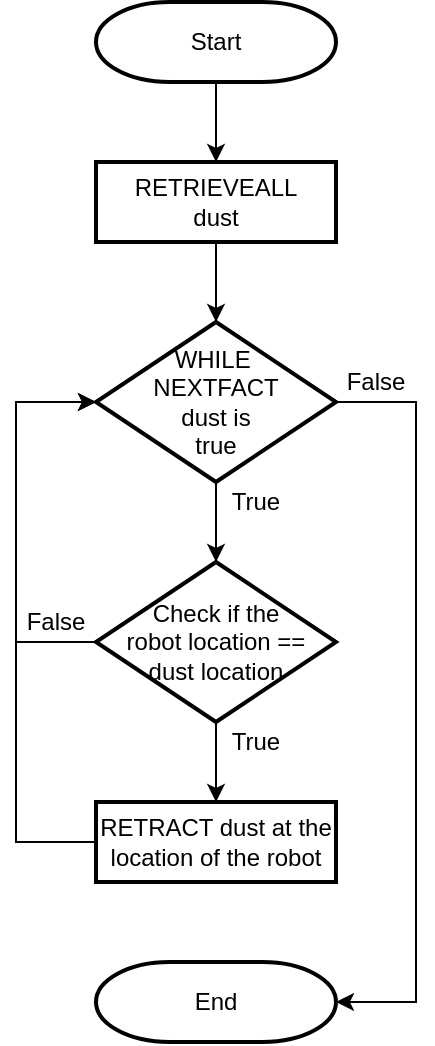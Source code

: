 <mxfile version="13.10.0" type="device"><diagram id="C5RBs43oDa-KdzZeNtuy" name="Page-1"><mxGraphModel dx="1351" dy="630" grid="1" gridSize="10" guides="1" tooltips="1" connect="1" arrows="1" fold="1" page="1" pageScale="1" pageWidth="827" pageHeight="1169" math="0" shadow="0"><root><mxCell id="WIyWlLk6GJQsqaUBKTNV-0"/><mxCell id="WIyWlLk6GJQsqaUBKTNV-1" parent="WIyWlLk6GJQsqaUBKTNV-0"/><mxCell id="bm0oQa0t99xkKR3A_e_2-3" value="" style="edgeStyle=orthogonalEdgeStyle;rounded=0;orthogonalLoop=1;jettySize=auto;html=1;" edge="1" parent="WIyWlLk6GJQsqaUBKTNV-1" source="bm0oQa0t99xkKR3A_e_2-1" target="bm0oQa0t99xkKR3A_e_2-2"><mxGeometry relative="1" as="geometry"/></mxCell><mxCell id="bm0oQa0t99xkKR3A_e_2-1" value="Start" style="strokeWidth=2;html=1;shape=mxgraph.flowchart.terminator;whiteSpace=wrap;" vertex="1" parent="WIyWlLk6GJQsqaUBKTNV-1"><mxGeometry x="360" y="40" width="120" height="40" as="geometry"/></mxCell><mxCell id="bm0oQa0t99xkKR3A_e_2-7" value="" style="edgeStyle=orthogonalEdgeStyle;rounded=0;orthogonalLoop=1;jettySize=auto;html=1;" edge="1" parent="WIyWlLk6GJQsqaUBKTNV-1" source="bm0oQa0t99xkKR3A_e_2-2" target="bm0oQa0t99xkKR3A_e_2-6"><mxGeometry relative="1" as="geometry"/></mxCell><mxCell id="bm0oQa0t99xkKR3A_e_2-2" value="RETRIEVEALL&lt;br&gt;dust" style="whiteSpace=wrap;html=1;strokeWidth=2;" vertex="1" parent="WIyWlLk6GJQsqaUBKTNV-1"><mxGeometry x="360" y="120" width="120" height="40" as="geometry"/></mxCell><mxCell id="bm0oQa0t99xkKR3A_e_2-9" value="" style="edgeStyle=orthogonalEdgeStyle;rounded=0;orthogonalLoop=1;jettySize=auto;html=1;" edge="1" parent="WIyWlLk6GJQsqaUBKTNV-1" source="bm0oQa0t99xkKR3A_e_2-6" target="bm0oQa0t99xkKR3A_e_2-8"><mxGeometry relative="1" as="geometry"/></mxCell><mxCell id="bm0oQa0t99xkKR3A_e_2-14" style="edgeStyle=orthogonalEdgeStyle;rounded=0;orthogonalLoop=1;jettySize=auto;html=1;entryX=1;entryY=0.5;entryDx=0;entryDy=0;entryPerimeter=0;" edge="1" parent="WIyWlLk6GJQsqaUBKTNV-1" source="bm0oQa0t99xkKR3A_e_2-6" target="bm0oQa0t99xkKR3A_e_2-12"><mxGeometry relative="1" as="geometry"><Array as="points"><mxPoint x="520" y="240"/><mxPoint x="520" y="540"/></Array></mxGeometry></mxCell><mxCell id="bm0oQa0t99xkKR3A_e_2-6" value="WHILE&amp;nbsp;&lt;br&gt;NEXTFACT &lt;br&gt;dust is &lt;br&gt;true" style="rhombus;whiteSpace=wrap;html=1;strokeWidth=2;" vertex="1" parent="WIyWlLk6GJQsqaUBKTNV-1"><mxGeometry x="360" y="200" width="120" height="80" as="geometry"/></mxCell><mxCell id="bm0oQa0t99xkKR3A_e_2-11" value="" style="edgeStyle=orthogonalEdgeStyle;rounded=0;orthogonalLoop=1;jettySize=auto;html=1;" edge="1" parent="WIyWlLk6GJQsqaUBKTNV-1" source="bm0oQa0t99xkKR3A_e_2-8" target="bm0oQa0t99xkKR3A_e_2-10"><mxGeometry relative="1" as="geometry"/></mxCell><mxCell id="bm0oQa0t99xkKR3A_e_2-19" style="edgeStyle=orthogonalEdgeStyle;rounded=0;orthogonalLoop=1;jettySize=auto;html=1;" edge="1" parent="WIyWlLk6GJQsqaUBKTNV-1" source="bm0oQa0t99xkKR3A_e_2-8"><mxGeometry relative="1" as="geometry"><mxPoint x="360" y="240" as="targetPoint"/><Array as="points"><mxPoint x="320" y="360"/><mxPoint x="320" y="240"/></Array></mxGeometry></mxCell><mxCell id="bm0oQa0t99xkKR3A_e_2-8" value="Check if the &lt;br&gt;robot location == &lt;br&gt;dust location" style="rhombus;whiteSpace=wrap;html=1;strokeWidth=2;" vertex="1" parent="WIyWlLk6GJQsqaUBKTNV-1"><mxGeometry x="360" y="320" width="120" height="80" as="geometry"/></mxCell><mxCell id="bm0oQa0t99xkKR3A_e_2-18" style="edgeStyle=orthogonalEdgeStyle;rounded=0;orthogonalLoop=1;jettySize=auto;html=1;entryX=0;entryY=0.5;entryDx=0;entryDy=0;" edge="1" parent="WIyWlLk6GJQsqaUBKTNV-1" source="bm0oQa0t99xkKR3A_e_2-10" target="bm0oQa0t99xkKR3A_e_2-6"><mxGeometry relative="1" as="geometry"><Array as="points"><mxPoint x="320" y="460"/><mxPoint x="320" y="240"/></Array></mxGeometry></mxCell><mxCell id="bm0oQa0t99xkKR3A_e_2-10" value="RETRACT dust at the location of the robot" style="whiteSpace=wrap;html=1;strokeWidth=2;" vertex="1" parent="WIyWlLk6GJQsqaUBKTNV-1"><mxGeometry x="360" y="440" width="120" height="40" as="geometry"/></mxCell><mxCell id="bm0oQa0t99xkKR3A_e_2-12" value="End" style="strokeWidth=2;html=1;shape=mxgraph.flowchart.terminator;whiteSpace=wrap;" vertex="1" parent="WIyWlLk6GJQsqaUBKTNV-1"><mxGeometry x="360" y="520" width="120" height="40" as="geometry"/></mxCell><mxCell id="bm0oQa0t99xkKR3A_e_2-15" value="False" style="text;html=1;strokeColor=none;fillColor=none;align=center;verticalAlign=middle;whiteSpace=wrap;rounded=0;" vertex="1" parent="WIyWlLk6GJQsqaUBKTNV-1"><mxGeometry x="480" y="220" width="40" height="20" as="geometry"/></mxCell><mxCell id="bm0oQa0t99xkKR3A_e_2-16" value="True" style="text;html=1;strokeColor=none;fillColor=none;align=center;verticalAlign=middle;whiteSpace=wrap;rounded=0;" vertex="1" parent="WIyWlLk6GJQsqaUBKTNV-1"><mxGeometry x="420" y="280" width="40" height="20" as="geometry"/></mxCell><mxCell id="bm0oQa0t99xkKR3A_e_2-17" value="True" style="text;html=1;strokeColor=none;fillColor=none;align=center;verticalAlign=middle;whiteSpace=wrap;rounded=0;" vertex="1" parent="WIyWlLk6GJQsqaUBKTNV-1"><mxGeometry x="420" y="400" width="40" height="20" as="geometry"/></mxCell><mxCell id="bm0oQa0t99xkKR3A_e_2-20" value="False" style="text;html=1;strokeColor=none;fillColor=none;align=center;verticalAlign=middle;whiteSpace=wrap;rounded=0;" vertex="1" parent="WIyWlLk6GJQsqaUBKTNV-1"><mxGeometry x="320" y="340" width="40" height="20" as="geometry"/></mxCell></root></mxGraphModel></diagram></mxfile>